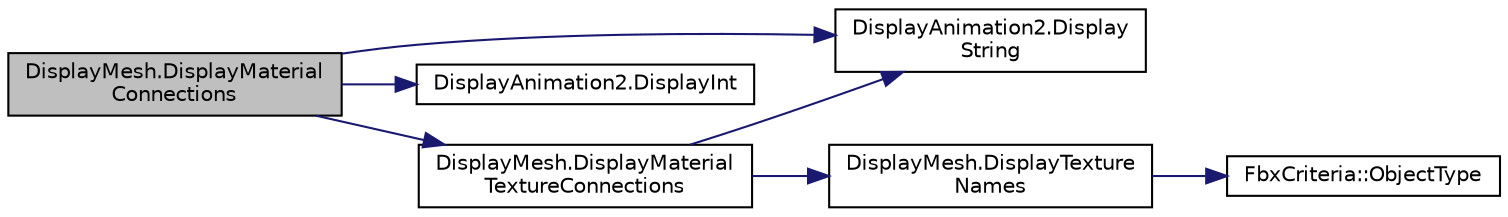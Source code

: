 digraph "DisplayMesh.DisplayMaterialConnections"
{
  edge [fontname="Helvetica",fontsize="10",labelfontname="Helvetica",labelfontsize="10"];
  node [fontname="Helvetica",fontsize="10",shape=record];
  rankdir="LR";
  Node6 [label="DisplayMesh.DisplayMaterial\lConnections",height=0.2,width=0.4,color="black", fillcolor="grey75", style="filled", fontcolor="black"];
  Node6 -> Node7 [color="midnightblue",fontsize="10",style="solid",fontname="Helvetica"];
  Node7 [label="DisplayAnimation2.Display\lString",height=0.2,width=0.4,color="black", fillcolor="white", style="filled",URL="$namespace_display_animation2.html#ad022ed8dee36f6dd02eaba9883652853"];
  Node6 -> Node8 [color="midnightblue",fontsize="10",style="solid",fontname="Helvetica"];
  Node8 [label="DisplayAnimation2.DisplayInt",height=0.2,width=0.4,color="black", fillcolor="white", style="filled",URL="$namespace_display_animation2.html#a263f89ba2638bc6e1ced0f21129f1fd3"];
  Node6 -> Node9 [color="midnightblue",fontsize="10",style="solid",fontname="Helvetica"];
  Node9 [label="DisplayMesh.DisplayMaterial\lTextureConnections",height=0.2,width=0.4,color="black", fillcolor="white", style="filled",URL="$namespace_display_mesh.html#a7eb7ba12a47ad0cb8f08bd82eacbb280"];
  Node9 -> Node10 [color="midnightblue",fontsize="10",style="solid",fontname="Helvetica"];
  Node10 [label="DisplayMesh.DisplayTexture\lNames",height=0.2,width=0.4,color="black", fillcolor="white", style="filled",URL="$namespace_display_mesh.html#a8bf1b1ac655964fda10b9e6cf1c53689"];
  Node10 -> Node11 [color="midnightblue",fontsize="10",style="solid",fontname="Helvetica"];
  Node11 [label="FbxCriteria::ObjectType",height=0.2,width=0.4,color="black", fillcolor="white", style="filled",URL="$class_fbx_criteria.html#a760d66022a8febcd3fd0c5fbbb534023"];
  Node9 -> Node7 [color="midnightblue",fontsize="10",style="solid",fontname="Helvetica"];
}
